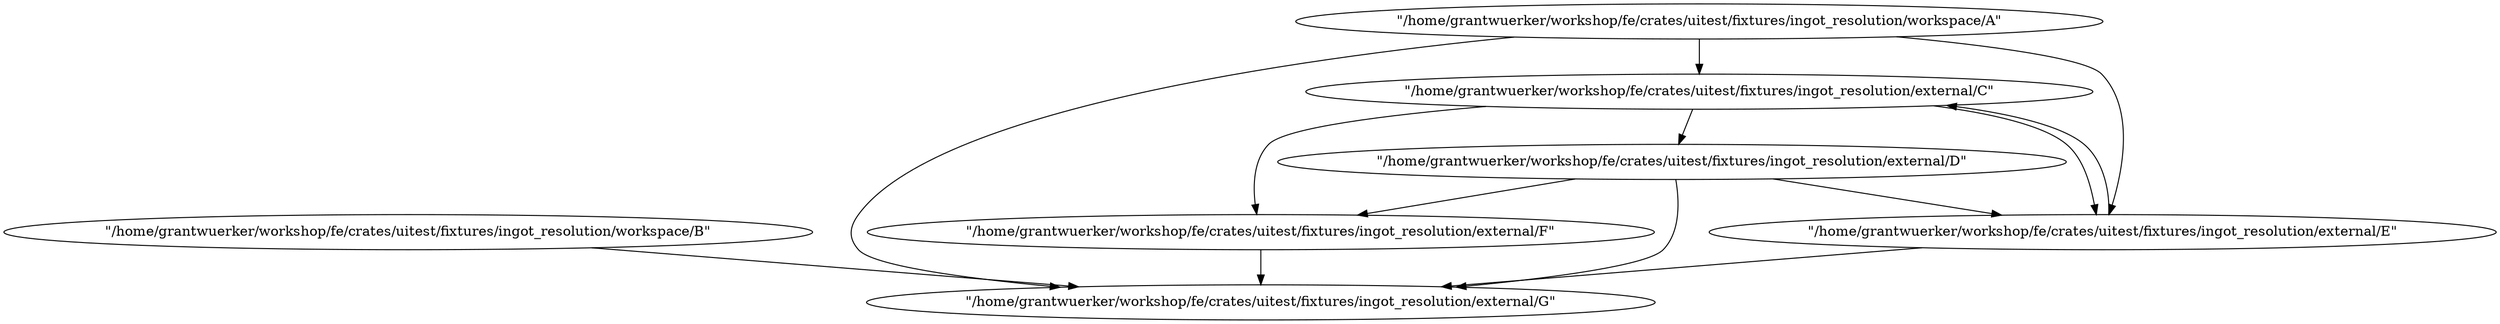 digraph {
    0 [ label = "\"/home/grantwuerker/workshop/fe/crates/uitest/fixtures/ingot_resolution/workspace/B\"" ]
    1 [ label = "\"/home/grantwuerker/workshop/fe/crates/uitest/fixtures/ingot_resolution/external/G\"" ]
    2 [ label = "\"/home/grantwuerker/workshop/fe/crates/uitest/fixtures/ingot_resolution/workspace/A\"" ]
    3 [ label = "\"/home/grantwuerker/workshop/fe/crates/uitest/fixtures/ingot_resolution/external/C\"" ]
    4 [ label = "\"/home/grantwuerker/workshop/fe/crates/uitest/fixtures/ingot_resolution/external/E\"" ]
    5 [ label = "\"/home/grantwuerker/workshop/fe/crates/uitest/fixtures/ingot_resolution/external/D\"" ]
    6 [ label = "\"/home/grantwuerker/workshop/fe/crates/uitest/fixtures/ingot_resolution/external/F\"" ]
    0 -> 1 [ ]
    2 -> 3 [ ]
    2 -> 4 [ ]
    2 -> 1 [ ]
    4 -> 3 [ ]
    4 -> 1 [ ]
    3 -> 5 [ ]
    3 -> 4 [ ]
    3 -> 6 [ ]
    6 -> 1 [ ]
    5 -> 4 [ ]
    5 -> 6 [ ]
    5 -> 1 [ ]
}
